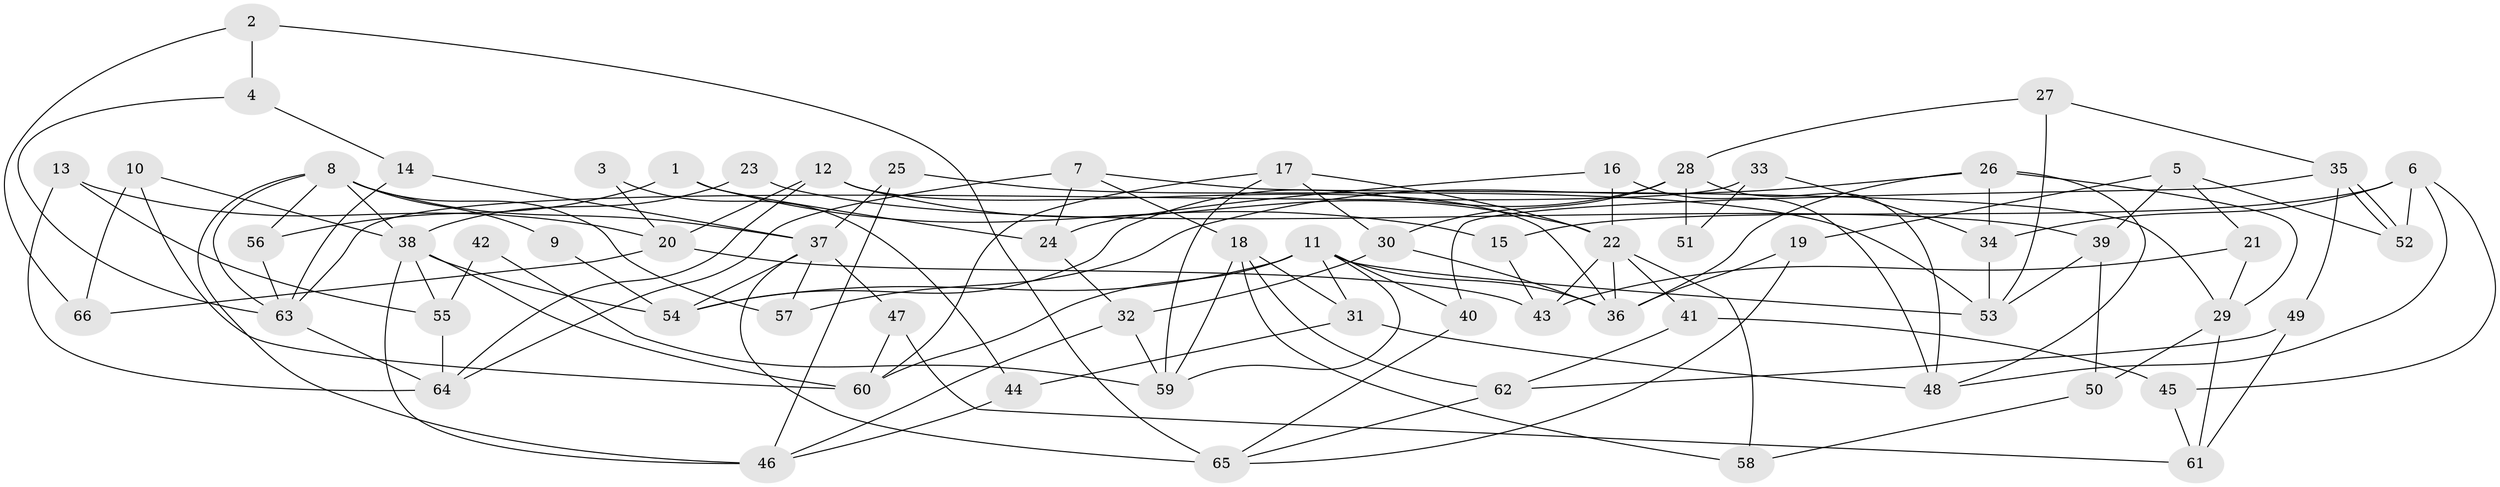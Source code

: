 // Generated by graph-tools (version 1.1) at 2025/15/03/09/25 04:15:04]
// undirected, 66 vertices, 132 edges
graph export_dot {
graph [start="1"]
  node [color=gray90,style=filled];
  1;
  2;
  3;
  4;
  5;
  6;
  7;
  8;
  9;
  10;
  11;
  12;
  13;
  14;
  15;
  16;
  17;
  18;
  19;
  20;
  21;
  22;
  23;
  24;
  25;
  26;
  27;
  28;
  29;
  30;
  31;
  32;
  33;
  34;
  35;
  36;
  37;
  38;
  39;
  40;
  41;
  42;
  43;
  44;
  45;
  46;
  47;
  48;
  49;
  50;
  51;
  52;
  53;
  54;
  55;
  56;
  57;
  58;
  59;
  60;
  61;
  62;
  63;
  64;
  65;
  66;
  1 -- 56;
  1 -- 24;
  1 -- 15;
  2 -- 4;
  2 -- 65;
  2 -- 66;
  3 -- 20;
  3 -- 44;
  4 -- 63;
  4 -- 14;
  5 -- 19;
  5 -- 52;
  5 -- 21;
  5 -- 39;
  6 -- 15;
  6 -- 48;
  6 -- 34;
  6 -- 45;
  6 -- 52;
  7 -- 24;
  7 -- 29;
  7 -- 18;
  7 -- 64;
  8 -- 57;
  8 -- 37;
  8 -- 9;
  8 -- 38;
  8 -- 46;
  8 -- 56;
  8 -- 63;
  9 -- 54;
  10 -- 38;
  10 -- 60;
  10 -- 66;
  11 -- 59;
  11 -- 31;
  11 -- 36;
  11 -- 40;
  11 -- 53;
  11 -- 54;
  11 -- 60;
  12 -- 36;
  12 -- 22;
  12 -- 20;
  12 -- 64;
  13 -- 20;
  13 -- 64;
  13 -- 55;
  14 -- 63;
  14 -- 37;
  15 -- 43;
  16 -- 22;
  16 -- 48;
  16 -- 24;
  17 -- 60;
  17 -- 30;
  17 -- 22;
  17 -- 59;
  18 -- 58;
  18 -- 31;
  18 -- 59;
  18 -- 62;
  19 -- 65;
  19 -- 36;
  20 -- 66;
  20 -- 43;
  21 -- 43;
  21 -- 29;
  22 -- 36;
  22 -- 41;
  22 -- 43;
  22 -- 58;
  23 -- 38;
  23 -- 39;
  24 -- 32;
  25 -- 46;
  25 -- 37;
  25 -- 53;
  26 -- 29;
  26 -- 34;
  26 -- 36;
  26 -- 48;
  26 -- 57;
  27 -- 53;
  27 -- 28;
  27 -- 35;
  28 -- 30;
  28 -- 54;
  28 -- 48;
  28 -- 51;
  29 -- 61;
  29 -- 50;
  30 -- 36;
  30 -- 32;
  31 -- 48;
  31 -- 44;
  32 -- 59;
  32 -- 46;
  33 -- 63;
  33 -- 34;
  33 -- 51;
  34 -- 53;
  35 -- 52;
  35 -- 52;
  35 -- 40;
  35 -- 49;
  37 -- 54;
  37 -- 47;
  37 -- 57;
  37 -- 65;
  38 -- 55;
  38 -- 46;
  38 -- 54;
  38 -- 60;
  39 -- 53;
  39 -- 50;
  40 -- 65;
  41 -- 62;
  41 -- 45;
  42 -- 59;
  42 -- 55;
  44 -- 46;
  45 -- 61;
  47 -- 60;
  47 -- 61;
  49 -- 62;
  49 -- 61;
  50 -- 58;
  55 -- 64;
  56 -- 63;
  62 -- 65;
  63 -- 64;
}
